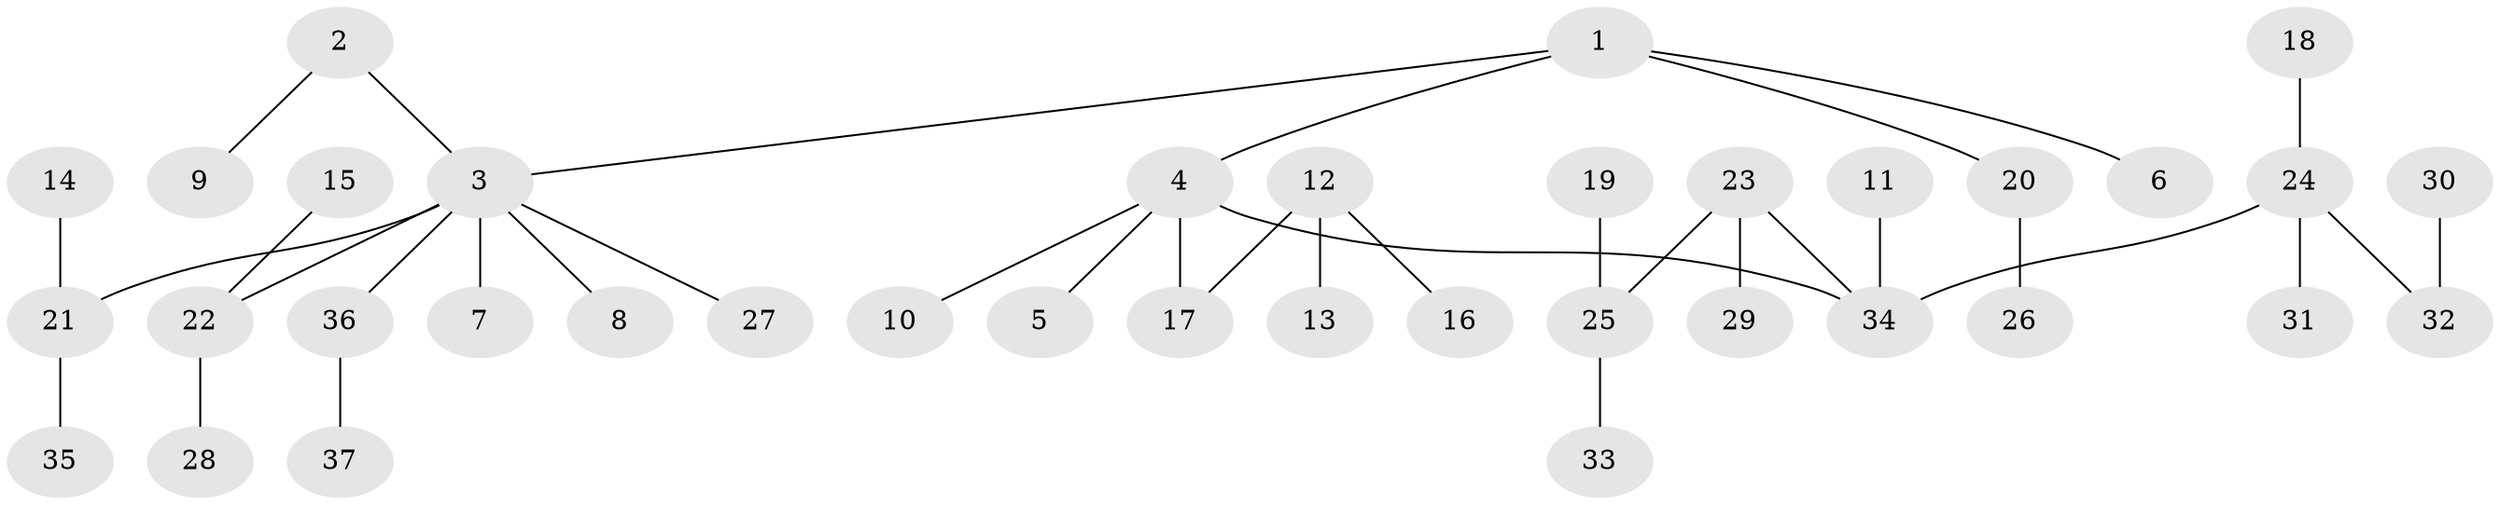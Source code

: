 // original degree distribution, {6: 0.0273972602739726, 4: 0.0958904109589041, 2: 0.2465753424657534, 5: 0.0273972602739726, 3: 0.0958904109589041, 1: 0.5068493150684932}
// Generated by graph-tools (version 1.1) at 2025/50/03/09/25 03:50:21]
// undirected, 37 vertices, 36 edges
graph export_dot {
graph [start="1"]
  node [color=gray90,style=filled];
  1;
  2;
  3;
  4;
  5;
  6;
  7;
  8;
  9;
  10;
  11;
  12;
  13;
  14;
  15;
  16;
  17;
  18;
  19;
  20;
  21;
  22;
  23;
  24;
  25;
  26;
  27;
  28;
  29;
  30;
  31;
  32;
  33;
  34;
  35;
  36;
  37;
  1 -- 3 [weight=1.0];
  1 -- 4 [weight=1.0];
  1 -- 6 [weight=1.0];
  1 -- 20 [weight=1.0];
  2 -- 3 [weight=1.0];
  2 -- 9 [weight=1.0];
  3 -- 7 [weight=1.0];
  3 -- 8 [weight=1.0];
  3 -- 21 [weight=1.0];
  3 -- 22 [weight=1.0];
  3 -- 27 [weight=1.0];
  3 -- 36 [weight=1.0];
  4 -- 5 [weight=1.0];
  4 -- 10 [weight=1.0];
  4 -- 17 [weight=1.0];
  4 -- 34 [weight=1.0];
  11 -- 34 [weight=1.0];
  12 -- 13 [weight=1.0];
  12 -- 16 [weight=1.0];
  12 -- 17 [weight=1.0];
  14 -- 21 [weight=1.0];
  15 -- 22 [weight=1.0];
  18 -- 24 [weight=1.0];
  19 -- 25 [weight=1.0];
  20 -- 26 [weight=1.0];
  21 -- 35 [weight=1.0];
  22 -- 28 [weight=1.0];
  23 -- 25 [weight=1.0];
  23 -- 29 [weight=1.0];
  23 -- 34 [weight=1.0];
  24 -- 31 [weight=1.0];
  24 -- 32 [weight=1.0];
  24 -- 34 [weight=1.0];
  25 -- 33 [weight=1.0];
  30 -- 32 [weight=1.0];
  36 -- 37 [weight=1.0];
}
